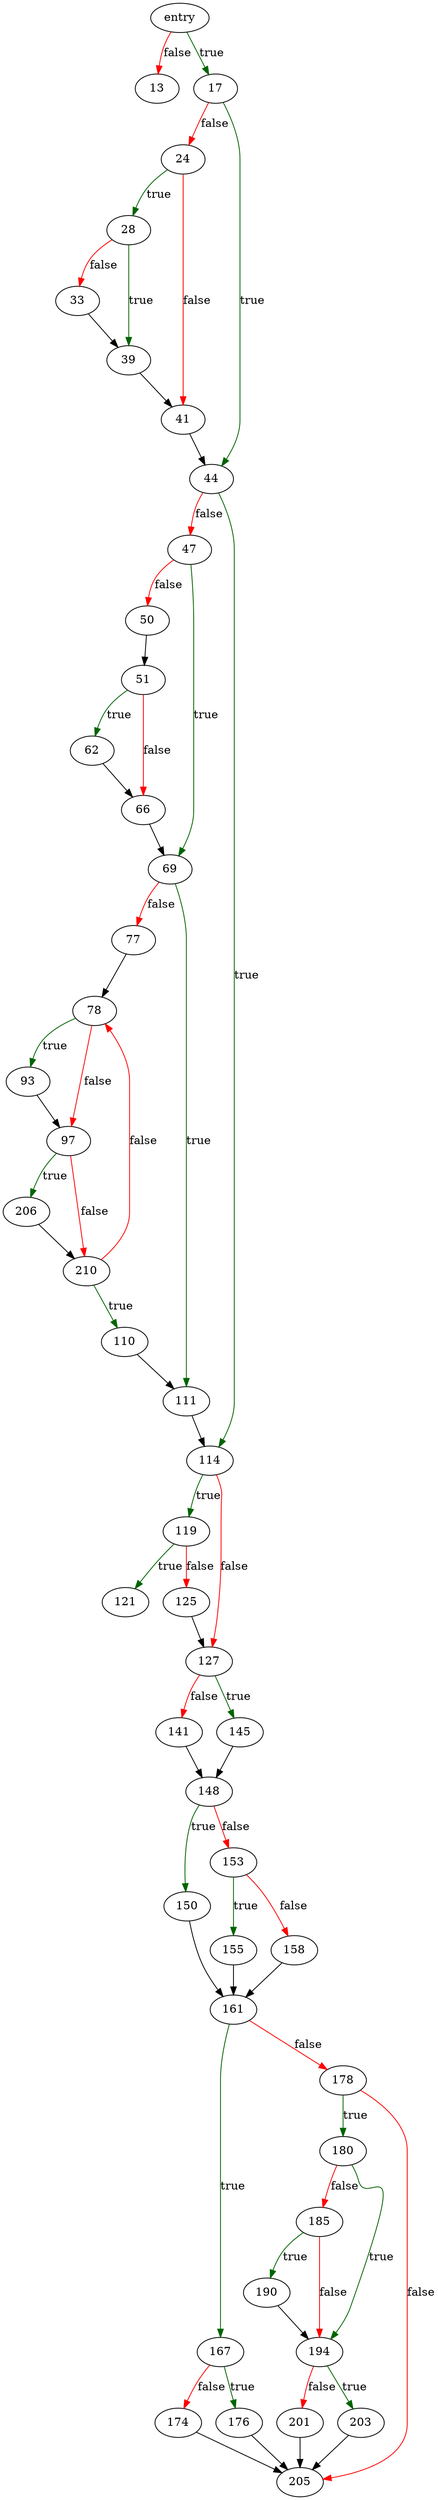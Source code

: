 digraph "uptime" {
	// Node definitions.
	2 [label=entry];
	13;
	17;
	24;
	28;
	33;
	39;
	41;
	44;
	47;
	50;
	51;
	62;
	66;
	69;
	77;
	78;
	93;
	97;
	110;
	111;
	114;
	119;
	121;
	125;
	127;
	141;
	145;
	148;
	150;
	153;
	155;
	158;
	161;
	167;
	174;
	176;
	178;
	180;
	185;
	190;
	194;
	201;
	203;
	205;
	206;
	210;

	// Edge definitions.
	2 -> 13 [
		color=red
		label=false
	];
	2 -> 17 [
		color=darkgreen
		label=true
	];
	17 -> 24 [
		color=red
		label=false
	];
	17 -> 44 [
		color=darkgreen
		label=true
	];
	24 -> 28 [
		color=darkgreen
		label=true
	];
	24 -> 41 [
		color=red
		label=false
	];
	28 -> 33 [
		color=red
		label=false
	];
	28 -> 39 [
		color=darkgreen
		label=true
	];
	33 -> 39;
	39 -> 41;
	41 -> 44;
	44 -> 47 [
		color=red
		label=false
	];
	44 -> 114 [
		color=darkgreen
		label=true
	];
	47 -> 50 [
		color=red
		label=false
	];
	47 -> 69 [
		color=darkgreen
		label=true
	];
	50 -> 51;
	51 -> 62 [
		color=darkgreen
		label=true
	];
	51 -> 66 [
		color=red
		label=false
	];
	62 -> 66;
	66 -> 69;
	69 -> 77 [
		color=red
		label=false
	];
	69 -> 111 [
		color=darkgreen
		label=true
	];
	77 -> 78;
	78 -> 93 [
		color=darkgreen
		label=true
	];
	78 -> 97 [
		color=red
		label=false
	];
	93 -> 97;
	97 -> 206 [
		color=darkgreen
		label=true
	];
	97 -> 210 [
		color=red
		label=false
	];
	110 -> 111;
	111 -> 114;
	114 -> 119 [
		color=darkgreen
		label=true
	];
	114 -> 127 [
		color=red
		label=false
	];
	119 -> 121 [
		color=darkgreen
		label=true
	];
	119 -> 125 [
		color=red
		label=false
	];
	125 -> 127;
	127 -> 141 [
		color=red
		label=false
	];
	127 -> 145 [
		color=darkgreen
		label=true
	];
	141 -> 148;
	145 -> 148;
	148 -> 150 [
		color=darkgreen
		label=true
	];
	148 -> 153 [
		color=red
		label=false
	];
	150 -> 161;
	153 -> 155 [
		color=darkgreen
		label=true
	];
	153 -> 158 [
		color=red
		label=false
	];
	155 -> 161;
	158 -> 161;
	161 -> 167 [
		color=darkgreen
		label=true
	];
	161 -> 178 [
		color=red
		label=false
	];
	167 -> 174 [
		color=red
		label=false
	];
	167 -> 176 [
		color=darkgreen
		label=true
	];
	174 -> 205;
	176 -> 205;
	178 -> 180 [
		color=darkgreen
		label=true
	];
	178 -> 205 [
		color=red
		label=false
	];
	180 -> 185 [
		color=red
		label=false
	];
	180 -> 194 [
		color=darkgreen
		label=true
	];
	185 -> 190 [
		color=darkgreen
		label=true
	];
	185 -> 194 [
		color=red
		label=false
	];
	190 -> 194;
	194 -> 201 [
		color=red
		label=false
	];
	194 -> 203 [
		color=darkgreen
		label=true
	];
	201 -> 205;
	203 -> 205;
	206 -> 210;
	210 -> 78 [
		color=red
		label=false
	];
	210 -> 110 [
		color=darkgreen
		label=true
	];
}